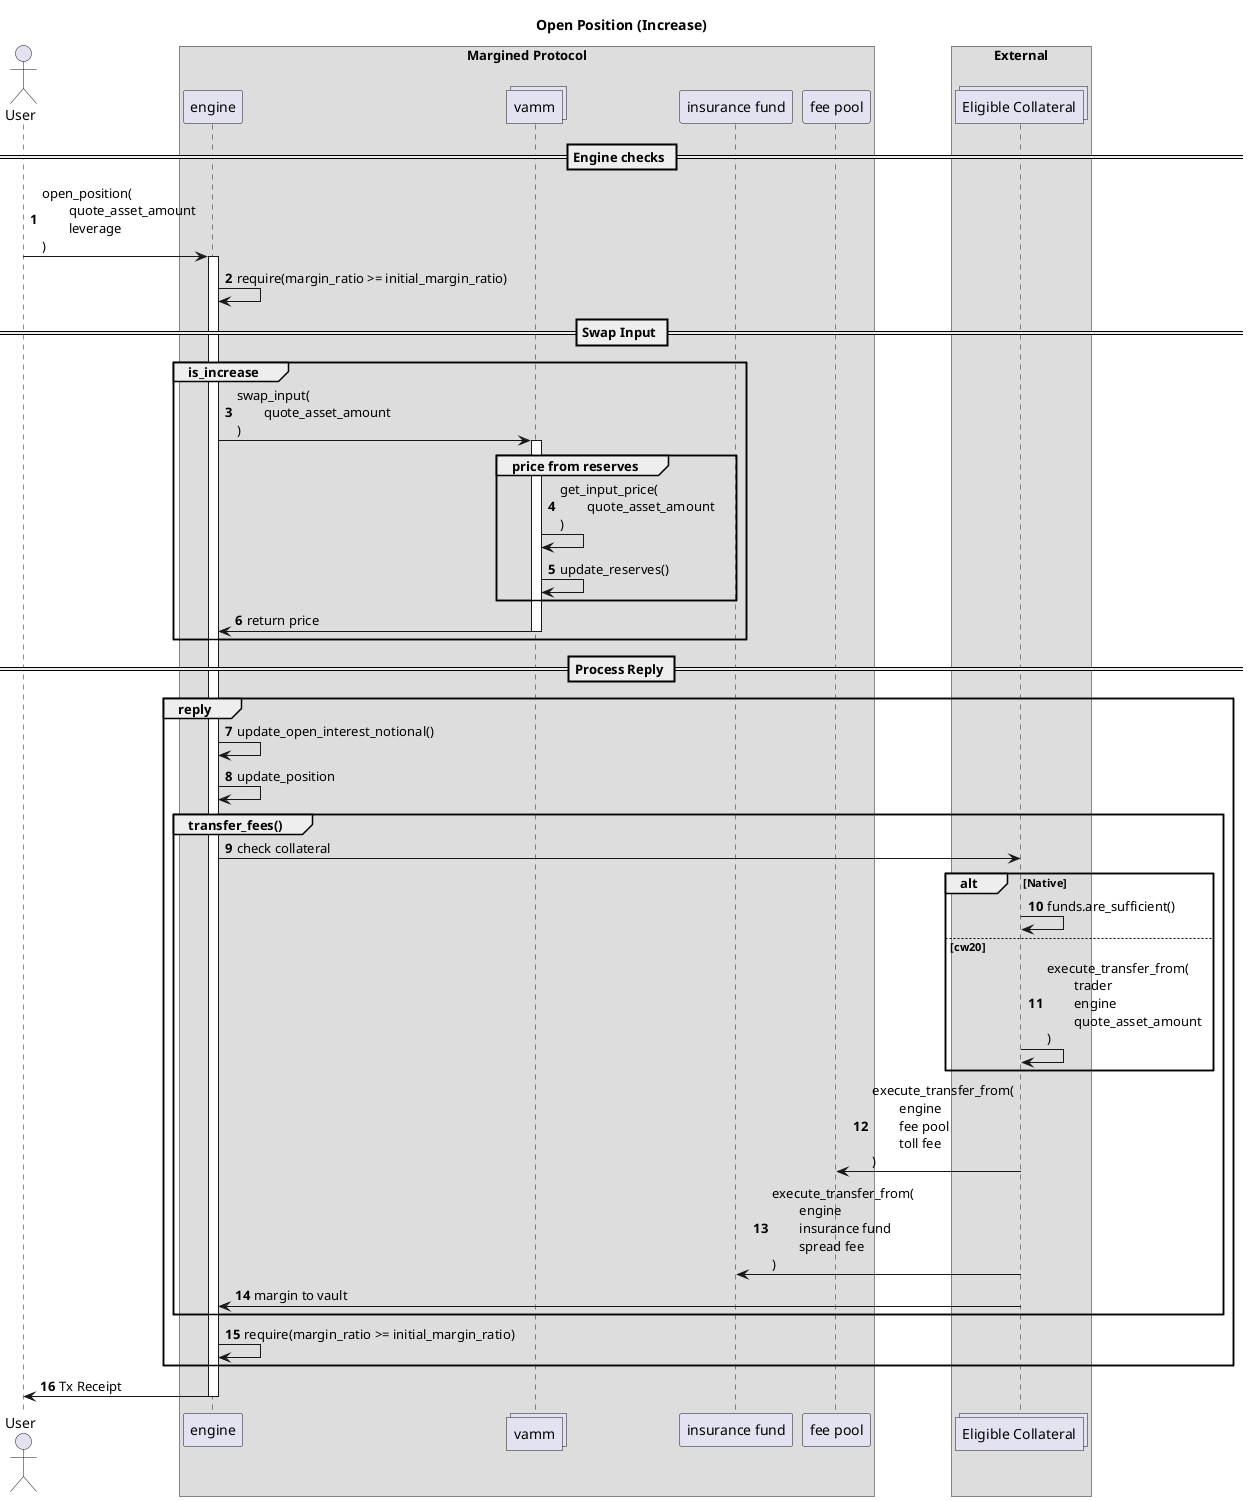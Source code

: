 @startuml
autonumber
actor User    

box "Margined Protocol" 
    participant engine    
    collections vamm     
    participant "insurance fund" as insurance    
    participant "fee pool" as pool    
end box

box "External"
    collections "Eligible Collateral" as token
end box


title Open Position (Increase)

== Engine checks ==

User -> engine : open_position(\n\tquote_asset_amount\n\tleverage\n)
activate engine

engine -> engine : require(margin_ratio >= initial_margin_ratio)

== Swap Input ==

Group is_increase
    engine -> vamm : swap_input(\n\tquote_asset_amount\n)
    activate vamm

    Group price from reserves
        vamm -> vamm: get_input_price(\n\tquote_asset_amount\n)
        vamm -> vamm: update_reserves()
    end
    
    vamm -> engine: return price
    deactivate vamm
end

== Process Reply ==
Group reply

    engine -> engine: update_open_interest_notional()
    engine -> engine: update_position

    Group transfer_fees()
        engine -> token : check collateral
        alt Native
            token -> token : funds.are_sufficient()
        else cw20
            token -> token : execute_transfer_from(\n\ttrader\n\tengine\n\tquote_asset_amount\n)
        end
        token -> pool : execute_transfer_from(\n\tengine\n\tfee pool\n\ttoll fee\n)
        token -> insurance : execute_transfer_from(\n\tengine\n\tinsurance fund\n\tspread fee\n)
        token -> engine : margin to vault
    end 

    engine -> engine: require(margin_ratio >= initial_margin_ratio)

end

engine -> User : Tx Receipt
deactivate engine

@enduml
